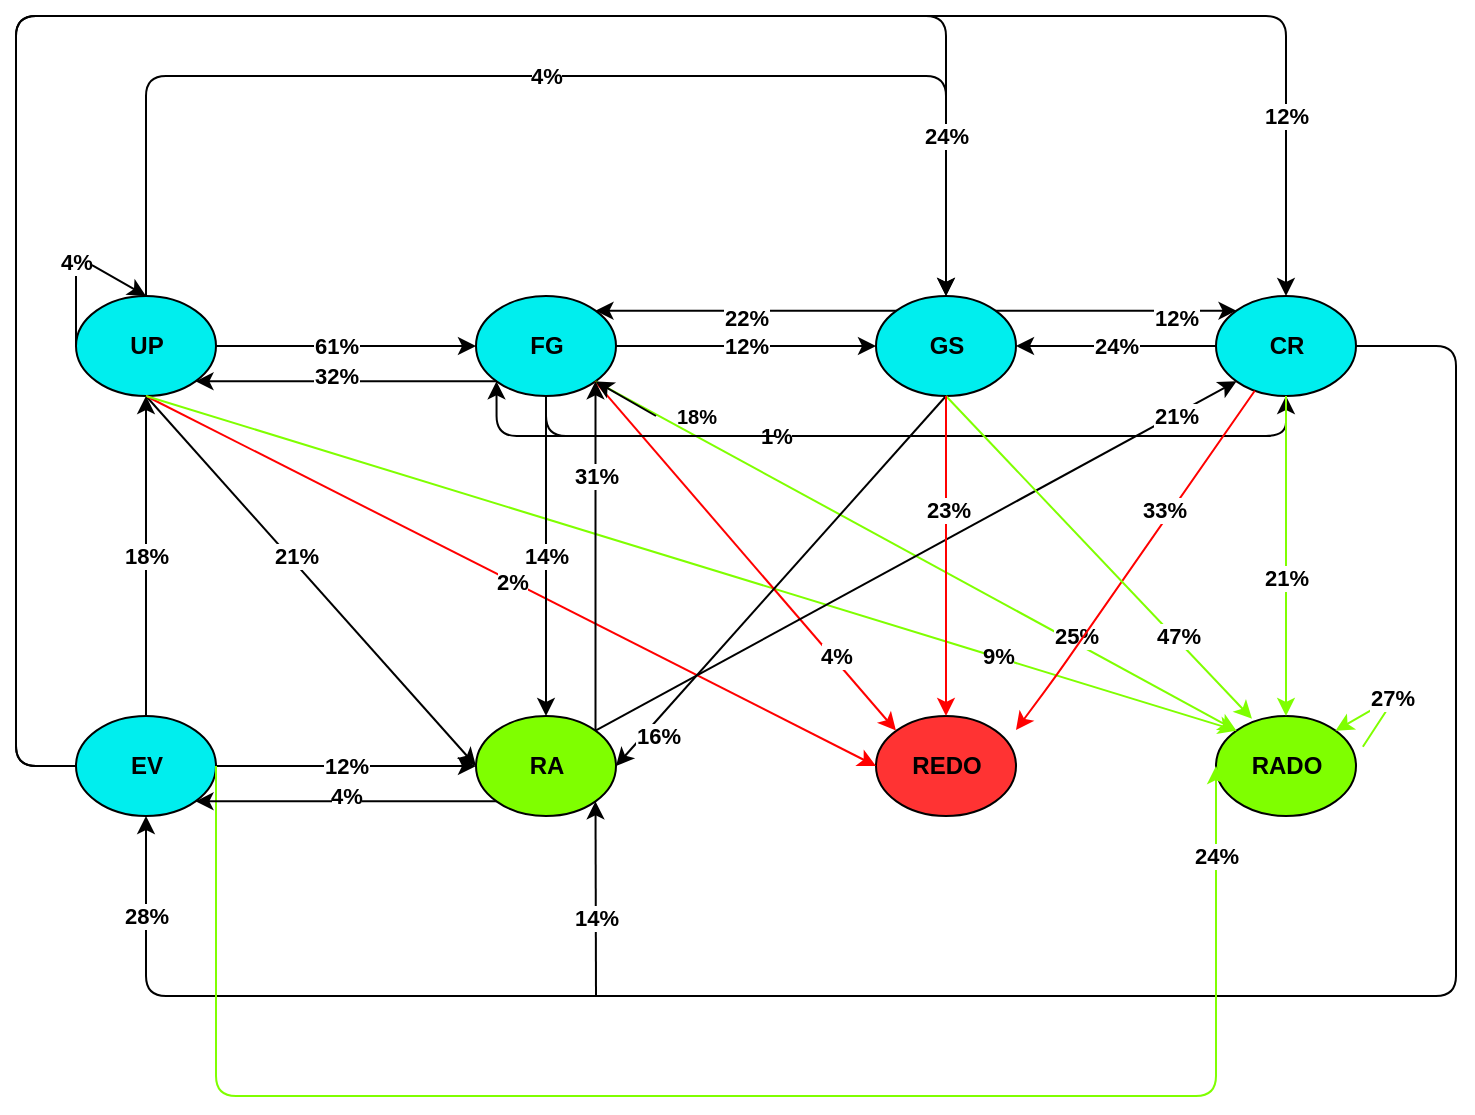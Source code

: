<mxfile version="14.6.13" type="device"><diagram id="k66WqXzWrrLq8ChdnLSJ" name="Page-1"><mxGraphModel dx="600" dy="679" grid="1" gridSize="10" guides="1" tooltips="1" connect="1" arrows="1" fold="1" page="1" pageScale="1" pageWidth="850" pageHeight="1100" math="0" shadow="0"><root><mxCell id="0"/><mxCell id="1" parent="0"/><mxCell id="Qp01JuyXtfRQO630HNN9-1" value="" style="ellipse;whiteSpace=wrap;html=1;fontStyle=1;fillColor=#00EEEE;" vertex="1" parent="1"><mxGeometry x="110" y="150" width="70" height="50" as="geometry"/></mxCell><mxCell id="Qp01JuyXtfRQO630HNN9-2" value="" style="ellipse;whiteSpace=wrap;html=1;fontStyle=1;fillColor=#00EEEE;" vertex="1" parent="1"><mxGeometry x="110" y="360" width="70" height="50" as="geometry"/></mxCell><mxCell id="Qp01JuyXtfRQO630HNN9-3" value="" style="ellipse;whiteSpace=wrap;html=1;fontStyle=1;fillColor=#FF3333;" vertex="1" parent="1"><mxGeometry x="510" y="360" width="70" height="50" as="geometry"/></mxCell><mxCell id="Qp01JuyXtfRQO630HNN9-4" value="" style="ellipse;whiteSpace=wrap;html=1;fontStyle=1;fillColor=#00EEEE;" vertex="1" parent="1"><mxGeometry x="510" y="150" width="70" height="50" as="geometry"/></mxCell><mxCell id="Qp01JuyXtfRQO630HNN9-5" value="" style="ellipse;whiteSpace=wrap;html=1;fontStyle=1;fillColor=#7FFF00;" vertex="1" parent="1"><mxGeometry x="310" y="360" width="70" height="50" as="geometry"/></mxCell><mxCell id="Qp01JuyXtfRQO630HNN9-6" value="" style="ellipse;whiteSpace=wrap;html=1;fontStyle=1;fillColor=#00EEEE;" vertex="1" parent="1"><mxGeometry x="310" y="150" width="70" height="50" as="geometry"/></mxCell><mxCell id="Qp01JuyXtfRQO630HNN9-7" value="" style="ellipse;whiteSpace=wrap;html=1;fontStyle=1;fillColor=#00EEEE;" vertex="1" parent="1"><mxGeometry x="680" y="150" width="70" height="50" as="geometry"/></mxCell><mxCell id="Qp01JuyXtfRQO630HNN9-8" value="" style="ellipse;whiteSpace=wrap;html=1;fontStyle=1;fillColor=#7FFF00;" vertex="1" parent="1"><mxGeometry x="680" y="360" width="70" height="50" as="geometry"/></mxCell><mxCell id="Qp01JuyXtfRQO630HNN9-9" value="&lt;span&gt;UP&lt;/span&gt;" style="text;html=1;resizable=0;autosize=1;align=center;verticalAlign=middle;points=[];fillColor=none;strokeColor=none;rounded=0;fontStyle=1" vertex="1" parent="1"><mxGeometry x="130" y="165" width="30" height="20" as="geometry"/></mxCell><mxCell id="Qp01JuyXtfRQO630HNN9-10" value="&lt;span&gt;FG&lt;/span&gt;" style="text;html=1;resizable=0;autosize=1;align=center;verticalAlign=middle;points=[];fillColor=none;strokeColor=none;rounded=0;fontStyle=1" vertex="1" parent="1"><mxGeometry x="330" y="165" width="30" height="20" as="geometry"/></mxCell><mxCell id="Qp01JuyXtfRQO630HNN9-11" value="&lt;span&gt;GS&lt;/span&gt;" style="text;html=1;align=center;verticalAlign=middle;resizable=0;points=[];autosize=1;strokeColor=none;fontStyle=1" vertex="1" parent="1"><mxGeometry x="530" y="165" width="30" height="20" as="geometry"/></mxCell><mxCell id="Qp01JuyXtfRQO630HNN9-12" value="&lt;span&gt;CR&lt;/span&gt;" style="text;html=1;align=center;verticalAlign=middle;resizable=0;points=[];autosize=1;strokeColor=none;fontStyle=1" vertex="1" parent="1"><mxGeometry x="700" y="165" width="30" height="20" as="geometry"/></mxCell><mxCell id="Qp01JuyXtfRQO630HNN9-13" value="&lt;span&gt;EV&lt;/span&gt;" style="text;html=1;align=center;verticalAlign=middle;resizable=0;points=[];autosize=1;strokeColor=none;fontStyle=1" vertex="1" parent="1"><mxGeometry x="130" y="375" width="30" height="20" as="geometry"/></mxCell><mxCell id="Qp01JuyXtfRQO630HNN9-14" value="&lt;span&gt;RA&lt;/span&gt;" style="text;html=1;align=center;verticalAlign=middle;resizable=0;points=[];autosize=1;strokeColor=none;fontStyle=1" vertex="1" parent="1"><mxGeometry x="330" y="375" width="30" height="20" as="geometry"/></mxCell><mxCell id="Qp01JuyXtfRQO630HNN9-15" value="&lt;span&gt;REDO&lt;/span&gt;" style="text;html=1;align=center;verticalAlign=middle;resizable=0;points=[];autosize=1;strokeColor=none;fontStyle=1" vertex="1" parent="1"><mxGeometry x="520" y="375" width="50" height="20" as="geometry"/></mxCell><mxCell id="Qp01JuyXtfRQO630HNN9-16" value="&lt;span&gt;RADO&lt;/span&gt;" style="text;html=1;align=center;verticalAlign=middle;resizable=0;points=[];autosize=1;strokeColor=none;fontStyle=1" vertex="1" parent="1"><mxGeometry x="690" y="375" width="50" height="20" as="geometry"/></mxCell><mxCell id="Qp01JuyXtfRQO630HNN9-17" value="" style="endArrow=classic;html=1;exitX=1;exitY=0.5;exitDx=0;exitDy=0;entryX=0;entryY=0.5;entryDx=0;entryDy=0;fontStyle=1" edge="1" parent="1" source="Qp01JuyXtfRQO630HNN9-1" target="Qp01JuyXtfRQO630HNN9-6"><mxGeometry relative="1" as="geometry"><mxPoint x="370" y="260" as="sourcePoint"/><mxPoint x="470" y="260" as="targetPoint"/></mxGeometry></mxCell><mxCell id="Qp01JuyXtfRQO630HNN9-18" value="&lt;span&gt;61%&lt;/span&gt;" style="edgeLabel;resizable=0;html=1;align=center;verticalAlign=middle;fontStyle=1" connectable="0" vertex="1" parent="Qp01JuyXtfRQO630HNN9-17"><mxGeometry relative="1" as="geometry"><mxPoint x="-5" as="offset"/></mxGeometry></mxCell><mxCell id="Qp01JuyXtfRQO630HNN9-19" value="" style="endArrow=classic;html=1;exitX=0.5;exitY=0;exitDx=0;exitDy=0;entryX=0.5;entryY=0;entryDx=0;entryDy=0;fontStyle=1" edge="1" parent="1" source="Qp01JuyXtfRQO630HNN9-1" target="Qp01JuyXtfRQO630HNN9-4"><mxGeometry relative="1" as="geometry"><mxPoint x="370" y="260" as="sourcePoint"/><mxPoint x="470" y="260" as="targetPoint"/><Array as="points"><mxPoint x="145" y="40"/><mxPoint x="545" y="40"/></Array></mxGeometry></mxCell><mxCell id="Qp01JuyXtfRQO630HNN9-20" value="&lt;span&gt;4%&lt;/span&gt;" style="edgeLabel;resizable=0;html=1;align=center;verticalAlign=middle;fontStyle=1" connectable="0" vertex="1" parent="Qp01JuyXtfRQO630HNN9-19"><mxGeometry relative="1" as="geometry"><mxPoint as="offset"/></mxGeometry></mxCell><mxCell id="Qp01JuyXtfRQO630HNN9-21" value="" style="endArrow=classic;html=1;exitX=0.5;exitY=1;exitDx=0;exitDy=0;entryX=0;entryY=0.5;entryDx=0;entryDy=0;fontStyle=1" edge="1" parent="1" source="Qp01JuyXtfRQO630HNN9-1" target="Qp01JuyXtfRQO630HNN9-5"><mxGeometry relative="1" as="geometry"><mxPoint x="370" y="260" as="sourcePoint"/><mxPoint x="470" y="260" as="targetPoint"/></mxGeometry></mxCell><mxCell id="Qp01JuyXtfRQO630HNN9-22" value="&lt;span&gt;21%&lt;/span&gt;" style="edgeLabel;resizable=0;html=1;align=center;verticalAlign=middle;fontStyle=1" connectable="0" vertex="1" parent="Qp01JuyXtfRQO630HNN9-21"><mxGeometry relative="1" as="geometry"><mxPoint x="-8" y="-13" as="offset"/></mxGeometry></mxCell><mxCell id="Qp01JuyXtfRQO630HNN9-23" value="" style="endArrow=classic;html=1;exitX=0.5;exitY=1;exitDx=0;exitDy=0;entryX=0;entryY=0.5;entryDx=0;entryDy=0;fontStyle=1;strokeColor=#FF0000;" edge="1" parent="1" source="Qp01JuyXtfRQO630HNN9-1" target="Qp01JuyXtfRQO630HNN9-3"><mxGeometry relative="1" as="geometry"><mxPoint x="370" y="260" as="sourcePoint"/><mxPoint x="470" y="260" as="targetPoint"/></mxGeometry></mxCell><mxCell id="Qp01JuyXtfRQO630HNN9-24" value="&lt;span&gt;2%&lt;/span&gt;" style="edgeLabel;resizable=0;html=1;align=center;verticalAlign=middle;fontStyle=1" connectable="0" vertex="1" parent="Qp01JuyXtfRQO630HNN9-23"><mxGeometry relative="1" as="geometry"/></mxCell><mxCell id="Qp01JuyXtfRQO630HNN9-25" value="" style="endArrow=classic;html=1;exitX=0.5;exitY=1;exitDx=0;exitDy=0;entryX=0;entryY=0;entryDx=0;entryDy=0;fontStyle=1;fillColor=#7FFF00;strokeColor=#7FFF00;" edge="1" parent="1" source="Qp01JuyXtfRQO630HNN9-1" target="Qp01JuyXtfRQO630HNN9-8"><mxGeometry relative="1" as="geometry"><mxPoint x="370" y="260" as="sourcePoint"/><mxPoint x="470" y="260" as="targetPoint"/></mxGeometry></mxCell><mxCell id="Qp01JuyXtfRQO630HNN9-26" value="&lt;span&gt;9%&lt;/span&gt;" style="edgeLabel;resizable=0;html=1;align=center;verticalAlign=middle;fontStyle=1" connectable="0" vertex="1" parent="Qp01JuyXtfRQO630HNN9-25"><mxGeometry relative="1" as="geometry"><mxPoint x="153" y="46" as="offset"/></mxGeometry></mxCell><mxCell id="Qp01JuyXtfRQO630HNN9-27" value="" style="endArrow=classic;html=1;exitX=0;exitY=1;exitDx=0;exitDy=0;entryX=1;entryY=1;entryDx=0;entryDy=0;fontStyle=1" edge="1" parent="1" source="Qp01JuyXtfRQO630HNN9-6" target="Qp01JuyXtfRQO630HNN9-1"><mxGeometry relative="1" as="geometry"><mxPoint x="370" y="260" as="sourcePoint"/><mxPoint x="470" y="260" as="targetPoint"/></mxGeometry></mxCell><mxCell id="Qp01JuyXtfRQO630HNN9-28" value="&lt;span&gt;32%&lt;/span&gt;" style="edgeLabel;resizable=0;html=1;align=center;verticalAlign=middle;fontStyle=1" connectable="0" vertex="1" parent="Qp01JuyXtfRQO630HNN9-27"><mxGeometry relative="1" as="geometry"><mxPoint x="-5" y="-3" as="offset"/></mxGeometry></mxCell><mxCell id="Qp01JuyXtfRQO630HNN9-29" value="" style="endArrow=classic;html=1;exitX=0.5;exitY=0;exitDx=0;exitDy=0;fontStyle=1" edge="1" parent="1" source="Qp01JuyXtfRQO630HNN9-6"><mxGeometry relative="1" as="geometry"><mxPoint x="370" y="260" as="sourcePoint"/><mxPoint x="345" y="150.0" as="targetPoint"/></mxGeometry></mxCell><mxCell id="Qp01JuyXtfRQO630HNN9-30" value="" style="endArrow=classic;html=1;exitX=0.5;exitY=1;exitDx=0;exitDy=0;fontStyle=1" edge="1" parent="1" source="Qp01JuyXtfRQO630HNN9-6"><mxGeometry relative="1" as="geometry"><mxPoint x="370" y="260" as="sourcePoint"/><mxPoint x="715" y="200.0" as="targetPoint"/><Array as="points"><mxPoint x="345" y="220"/><mxPoint x="715" y="220"/></Array></mxGeometry></mxCell><mxCell id="Qp01JuyXtfRQO630HNN9-31" value="&lt;span&gt;1%&lt;/span&gt;" style="edgeLabel;resizable=0;html=1;align=center;verticalAlign=middle;fontStyle=1" connectable="0" vertex="1" parent="Qp01JuyXtfRQO630HNN9-30"><mxGeometry relative="1" as="geometry"><mxPoint x="-70" as="offset"/></mxGeometry></mxCell><mxCell id="Qp01JuyXtfRQO630HNN9-34" value="" style="endArrow=classic;html=1;exitX=1;exitY=0.5;exitDx=0;exitDy=0;entryX=0;entryY=0.5;entryDx=0;entryDy=0;fontStyle=1" edge="1" parent="1" source="Qp01JuyXtfRQO630HNN9-6" target="Qp01JuyXtfRQO630HNN9-4"><mxGeometry relative="1" as="geometry"><mxPoint x="370" y="260" as="sourcePoint"/><mxPoint x="470" y="260" as="targetPoint"/></mxGeometry></mxCell><mxCell id="Qp01JuyXtfRQO630HNN9-35" value="&lt;span&gt;12%&lt;/span&gt;" style="edgeLabel;resizable=0;html=1;align=center;verticalAlign=middle;fontStyle=1" connectable="0" vertex="1" parent="Qp01JuyXtfRQO630HNN9-34"><mxGeometry relative="1" as="geometry"><mxPoint as="offset"/></mxGeometry></mxCell><mxCell id="Qp01JuyXtfRQO630HNN9-36" value="" style="endArrow=classic;html=1;exitX=0.5;exitY=1;exitDx=0;exitDy=0;entryX=0.5;entryY=0;entryDx=0;entryDy=0;fontStyle=1" edge="1" parent="1" source="Qp01JuyXtfRQO630HNN9-6" target="Qp01JuyXtfRQO630HNN9-5"><mxGeometry relative="1" as="geometry"><mxPoint x="370" y="260" as="sourcePoint"/><mxPoint x="470" y="260" as="targetPoint"/></mxGeometry></mxCell><mxCell id="Qp01JuyXtfRQO630HNN9-37" value="&lt;span&gt;14%&lt;/span&gt;" style="edgeLabel;resizable=0;html=1;align=center;verticalAlign=middle;fontStyle=1" connectable="0" vertex="1" parent="Qp01JuyXtfRQO630HNN9-36"><mxGeometry relative="1" as="geometry"><mxPoint as="offset"/></mxGeometry></mxCell><mxCell id="Qp01JuyXtfRQO630HNN9-38" value="" style="endArrow=classic;html=1;exitX=1;exitY=1;exitDx=0;exitDy=0;entryX=0;entryY=0;entryDx=0;entryDy=0;fontStyle=1;strokeColor=#FF0000;" edge="1" parent="1"><mxGeometry relative="1" as="geometry"><mxPoint x="369.499" y="192.678" as="sourcePoint"/><mxPoint x="520.001" y="367.322" as="targetPoint"/></mxGeometry></mxCell><mxCell id="Qp01JuyXtfRQO630HNN9-39" value="&lt;span&gt;4%&lt;/span&gt;" style="edgeLabel;resizable=0;html=1;align=center;verticalAlign=middle;fontStyle=1" connectable="0" vertex="1" parent="Qp01JuyXtfRQO630HNN9-38"><mxGeometry relative="1" as="geometry"><mxPoint x="45" y="50" as="offset"/></mxGeometry></mxCell><mxCell id="Qp01JuyXtfRQO630HNN9-40" value="" style="endArrow=classic;html=1;exitX=1;exitY=1;exitDx=0;exitDy=0;entryX=0;entryY=0;entryDx=0;entryDy=0;fontStyle=1;fillColor=#7FFF00;strokeColor=#7FFF00;" edge="1" parent="1" source="Qp01JuyXtfRQO630HNN9-6" target="Qp01JuyXtfRQO630HNN9-8"><mxGeometry relative="1" as="geometry"><mxPoint x="370" y="260" as="sourcePoint"/><mxPoint x="470" y="260" as="targetPoint"/></mxGeometry></mxCell><mxCell id="Qp01JuyXtfRQO630HNN9-41" value="&lt;span&gt;25%&lt;/span&gt;" style="edgeLabel;resizable=0;html=1;align=center;verticalAlign=middle;fontStyle=1" connectable="0" vertex="1" parent="Qp01JuyXtfRQO630HNN9-40"><mxGeometry relative="1" as="geometry"><mxPoint x="80" y="40" as="offset"/></mxGeometry></mxCell><mxCell id="Qp01JuyXtfRQO630HNN9-42" value="" style="endArrow=classic;html=1;exitX=0;exitY=0;exitDx=0;exitDy=0;entryX=1;entryY=0;entryDx=0;entryDy=0;fontStyle=1" edge="1" parent="1" source="Qp01JuyXtfRQO630HNN9-4" target="Qp01JuyXtfRQO630HNN9-6"><mxGeometry relative="1" as="geometry"><mxPoint x="370" y="260" as="sourcePoint"/><mxPoint x="470" y="260" as="targetPoint"/></mxGeometry></mxCell><mxCell id="Qp01JuyXtfRQO630HNN9-43" value="&lt;span&gt;22%&lt;/span&gt;" style="edgeLabel;resizable=0;html=1;align=center;verticalAlign=middle;fontStyle=1" connectable="0" vertex="1" parent="Qp01JuyXtfRQO630HNN9-42"><mxGeometry relative="1" as="geometry"><mxPoint y="3" as="offset"/></mxGeometry></mxCell><mxCell id="Qp01JuyXtfRQO630HNN9-44" value="" style="endArrow=classic;html=1;exitX=1;exitY=0;exitDx=0;exitDy=0;entryX=0;entryY=0;entryDx=0;entryDy=0;fontStyle=1" edge="1" parent="1" source="Qp01JuyXtfRQO630HNN9-4" target="Qp01JuyXtfRQO630HNN9-7"><mxGeometry relative="1" as="geometry"><mxPoint x="370" y="260" as="sourcePoint"/><mxPoint x="470" y="260" as="targetPoint"/></mxGeometry></mxCell><mxCell id="Qp01JuyXtfRQO630HNN9-45" value="&lt;span&gt;12%&lt;/span&gt;" style="edgeLabel;resizable=0;html=1;align=center;verticalAlign=middle;fontStyle=1" connectable="0" vertex="1" parent="Qp01JuyXtfRQO630HNN9-44"><mxGeometry relative="1" as="geometry"><mxPoint x="30" y="3" as="offset"/></mxGeometry></mxCell><mxCell id="Qp01JuyXtfRQO630HNN9-46" value="" style="edgeStyle=segmentEdgeStyle;endArrow=classic;html=1;entryX=0;entryY=1;entryDx=0;entryDy=0;fontStyle=1" edge="1" parent="1" target="Qp01JuyXtfRQO630HNN9-6"><mxGeometry width="50" height="50" relative="1" as="geometry"><mxPoint x="460" y="220" as="sourcePoint"/><mxPoint x="450" y="290" as="targetPoint"/></mxGeometry></mxCell><mxCell id="Qp01JuyXtfRQO630HNN9-47" value="" style="endArrow=classic;html=1;exitX=0;exitY=0.5;exitDx=0;exitDy=0;entryX=1;entryY=0.5;entryDx=0;entryDy=0;fontStyle=1" edge="1" parent="1" source="Qp01JuyXtfRQO630HNN9-7" target="Qp01JuyXtfRQO630HNN9-4"><mxGeometry relative="1" as="geometry"><mxPoint x="370" y="310" as="sourcePoint"/><mxPoint x="470" y="310" as="targetPoint"/></mxGeometry></mxCell><mxCell id="Qp01JuyXtfRQO630HNN9-48" value="&lt;span&gt;24%&lt;/span&gt;" style="edgeLabel;resizable=0;html=1;align=center;verticalAlign=middle;fontStyle=1" connectable="0" vertex="1" parent="Qp01JuyXtfRQO630HNN9-47"><mxGeometry relative="1" as="geometry"><mxPoint as="offset"/></mxGeometry></mxCell><mxCell id="Qp01JuyXtfRQO630HNN9-51" value="" style="endArrow=classic;html=1;exitX=1;exitY=0.5;exitDx=0;exitDy=0;entryX=0.5;entryY=1;entryDx=0;entryDy=0;fontStyle=1" edge="1" parent="1" source="Qp01JuyXtfRQO630HNN9-7" target="Qp01JuyXtfRQO630HNN9-2"><mxGeometry relative="1" as="geometry"><mxPoint x="370" y="310" as="sourcePoint"/><mxPoint x="140" y="420" as="targetPoint"/><Array as="points"><mxPoint x="800" y="175"/><mxPoint x="800" y="500"/><mxPoint x="145" y="500"/></Array></mxGeometry></mxCell><mxCell id="Qp01JuyXtfRQO630HNN9-52" value="&lt;span&gt;28%&lt;/span&gt;" style="edgeLabel;resizable=0;html=1;align=center;verticalAlign=middle;fontStyle=1" connectable="0" vertex="1" parent="Qp01JuyXtfRQO630HNN9-51"><mxGeometry relative="1" as="geometry"><mxPoint x="-470" y="-40" as="offset"/></mxGeometry></mxCell><mxCell id="Qp01JuyXtfRQO630HNN9-53" value="" style="endArrow=classic;html=1;entryX=1;entryY=1;entryDx=0;entryDy=0;fontStyle=1" edge="1" parent="1" target="Qp01JuyXtfRQO630HNN9-5"><mxGeometry relative="1" as="geometry"><mxPoint x="370" y="500" as="sourcePoint"/><mxPoint x="470" y="310" as="targetPoint"/><Array as="points"/></mxGeometry></mxCell><mxCell id="Qp01JuyXtfRQO630HNN9-54" value="&lt;span&gt;14%&lt;/span&gt;" style="edgeLabel;resizable=0;html=1;align=center;verticalAlign=middle;fontStyle=1" connectable="0" vertex="1" parent="Qp01JuyXtfRQO630HNN9-53"><mxGeometry relative="1" as="geometry"><mxPoint y="9" as="offset"/></mxGeometry></mxCell><mxCell id="Qp01JuyXtfRQO630HNN9-57" value="" style="endArrow=classic;html=1;exitX=0.5;exitY=0;exitDx=0;exitDy=0;entryX=0.5;entryY=1;entryDx=0;entryDy=0;fontStyle=1" edge="1" parent="1" source="Qp01JuyXtfRQO630HNN9-2" target="Qp01JuyXtfRQO630HNN9-1"><mxGeometry relative="1" as="geometry"><mxPoint x="370" y="310" as="sourcePoint"/><mxPoint x="470" y="310" as="targetPoint"/></mxGeometry></mxCell><mxCell id="Qp01JuyXtfRQO630HNN9-58" value="&lt;span&gt;18%&lt;/span&gt;" style="edgeLabel;resizable=0;html=1;align=center;verticalAlign=middle;fontStyle=1" connectable="0" vertex="1" parent="Qp01JuyXtfRQO630HNN9-57"><mxGeometry relative="1" as="geometry"><mxPoint as="offset"/></mxGeometry></mxCell><mxCell id="Qp01JuyXtfRQO630HNN9-59" value="" style="endArrow=classic;html=1;exitX=0;exitY=0.5;exitDx=0;exitDy=0;entryX=0.5;entryY=0;entryDx=0;entryDy=0;fontStyle=1" edge="1" parent="1" source="Qp01JuyXtfRQO630HNN9-2" target="Qp01JuyXtfRQO630HNN9-4"><mxGeometry relative="1" as="geometry"><mxPoint x="370" y="260" as="sourcePoint"/><mxPoint x="470" y="260" as="targetPoint"/><Array as="points"><mxPoint x="80" y="385"/><mxPoint x="80" y="10"/><mxPoint x="545" y="10"/></Array></mxGeometry></mxCell><mxCell id="Qp01JuyXtfRQO630HNN9-60" value="&lt;span&gt;24%&lt;/span&gt;" style="edgeLabel;resizable=0;html=1;align=center;verticalAlign=middle;fontStyle=1" connectable="0" vertex="1" parent="Qp01JuyXtfRQO630HNN9-59"><mxGeometry relative="1" as="geometry"><mxPoint x="365" y="60" as="offset"/></mxGeometry></mxCell><mxCell id="Qp01JuyXtfRQO630HNN9-61" value="" style="endArrow=classic;html=1;exitX=0;exitY=0.5;exitDx=0;exitDy=0;entryX=0.5;entryY=0;entryDx=0;entryDy=0;fontStyle=1" edge="1" parent="1" source="Qp01JuyXtfRQO630HNN9-2" target="Qp01JuyXtfRQO630HNN9-7"><mxGeometry relative="1" as="geometry"><mxPoint x="370" y="260" as="sourcePoint"/><mxPoint x="470" y="260" as="targetPoint"/><Array as="points"><mxPoint x="80" y="385"/><mxPoint x="80" y="10"/><mxPoint x="530" y="10"/><mxPoint x="510" y="10"/><mxPoint x="715" y="10"/></Array></mxGeometry></mxCell><mxCell id="Qp01JuyXtfRQO630HNN9-62" value="&lt;span&gt;12%&lt;/span&gt;" style="edgeLabel;resizable=0;html=1;align=center;verticalAlign=middle;fontStyle=1" connectable="0" vertex="1" parent="Qp01JuyXtfRQO630HNN9-61"><mxGeometry relative="1" as="geometry"><mxPoint x="430" y="50" as="offset"/></mxGeometry></mxCell><mxCell id="Qp01JuyXtfRQO630HNN9-65" value="" style="endArrow=classic;html=1;exitX=1;exitY=0.5;exitDx=0;exitDy=0;entryX=0;entryY=0.5;entryDx=0;entryDy=0;fontStyle=1" edge="1" parent="1" source="Qp01JuyXtfRQO630HNN9-2" target="Qp01JuyXtfRQO630HNN9-5"><mxGeometry relative="1" as="geometry"><mxPoint x="370" y="260" as="sourcePoint"/><mxPoint x="470" y="260" as="targetPoint"/></mxGeometry></mxCell><mxCell id="Qp01JuyXtfRQO630HNN9-66" value="&lt;span&gt;12%&lt;/span&gt;" style="edgeLabel;resizable=0;html=1;align=center;verticalAlign=middle;fontStyle=1" connectable="0" vertex="1" parent="Qp01JuyXtfRQO630HNN9-65"><mxGeometry relative="1" as="geometry"><mxPoint as="offset"/></mxGeometry></mxCell><mxCell id="Qp01JuyXtfRQO630HNN9-67" value="" style="endArrow=classic;html=1;exitX=1;exitY=0.5;exitDx=0;exitDy=0;entryX=0;entryY=0.5;entryDx=0;entryDy=0;fontStyle=1;strokeColor=#7FFF00;" edge="1" parent="1" source="Qp01JuyXtfRQO630HNN9-2" target="Qp01JuyXtfRQO630HNN9-8"><mxGeometry relative="1" as="geometry"><mxPoint x="370" y="260" as="sourcePoint"/><mxPoint x="470" y="260" as="targetPoint"/><Array as="points"><mxPoint x="180" y="550"/><mxPoint x="680" y="550"/></Array></mxGeometry></mxCell><mxCell id="Qp01JuyXtfRQO630HNN9-68" value="&lt;span&gt;24%&lt;/span&gt;" style="edgeLabel;resizable=0;html=1;align=center;verticalAlign=middle;fontStyle=1" connectable="0" vertex="1" parent="Qp01JuyXtfRQO630HNN9-67"><mxGeometry relative="1" as="geometry"><mxPoint x="250" y="-120" as="offset"/></mxGeometry></mxCell><mxCell id="Qp01JuyXtfRQO630HNN9-69" value="" style="endArrow=classic;html=1;exitX=1;exitY=0;exitDx=0;exitDy=0;entryX=1;entryY=1;entryDx=0;entryDy=0;fontStyle=1" edge="1" parent="1" source="Qp01JuyXtfRQO630HNN9-5" target="Qp01JuyXtfRQO630HNN9-6"><mxGeometry relative="1" as="geometry"><mxPoint x="370" y="260" as="sourcePoint"/><mxPoint x="470" y="260" as="targetPoint"/></mxGeometry></mxCell><mxCell id="Qp01JuyXtfRQO630HNN9-70" value="&lt;span&gt;31%&lt;/span&gt;" style="edgeLabel;resizable=0;html=1;align=center;verticalAlign=middle;fontStyle=1" connectable="0" vertex="1" parent="Qp01JuyXtfRQO630HNN9-69"><mxGeometry relative="1" as="geometry"><mxPoint y="-40" as="offset"/></mxGeometry></mxCell><mxCell id="Qp01JuyXtfRQO630HNN9-71" value="" style="endArrow=classic;html=1;exitX=1;exitY=0;exitDx=0;exitDy=0;entryX=0;entryY=1;entryDx=0;entryDy=0;fontStyle=1" edge="1" parent="1" source="Qp01JuyXtfRQO630HNN9-5" target="Qp01JuyXtfRQO630HNN9-7"><mxGeometry relative="1" as="geometry"><mxPoint x="370" y="260" as="sourcePoint"/><mxPoint x="470" y="260" as="targetPoint"/></mxGeometry></mxCell><mxCell id="Qp01JuyXtfRQO630HNN9-72" value="&lt;span&gt;21%&lt;/span&gt;" style="edgeLabel;resizable=0;html=1;align=center;verticalAlign=middle;fontStyle=1" connectable="0" vertex="1" parent="Qp01JuyXtfRQO630HNN9-71"><mxGeometry relative="1" as="geometry"><mxPoint x="130" y="-70" as="offset"/></mxGeometry></mxCell><mxCell id="Qp01JuyXtfRQO630HNN9-73" value="" style="endArrow=classic;html=1;exitX=0;exitY=1;exitDx=0;exitDy=0;entryX=1;entryY=1;entryDx=0;entryDy=0;fontStyle=1" edge="1" parent="1" source="Qp01JuyXtfRQO630HNN9-5" target="Qp01JuyXtfRQO630HNN9-2"><mxGeometry relative="1" as="geometry"><mxPoint x="370" y="260" as="sourcePoint"/><mxPoint x="470" y="260" as="targetPoint"/></mxGeometry></mxCell><mxCell id="Qp01JuyXtfRQO630HNN9-74" value="&lt;span&gt;4%&lt;/span&gt;" style="edgeLabel;resizable=0;html=1;align=center;verticalAlign=middle;fontStyle=1" connectable="0" vertex="1" parent="Qp01JuyXtfRQO630HNN9-73"><mxGeometry relative="1" as="geometry"><mxPoint y="-3" as="offset"/></mxGeometry></mxCell><mxCell id="Qp01JuyXtfRQO630HNN9-79" value="" style="endArrow=classic;html=1;fontStyle=1;strokeColor=#FF0000;" edge="1" parent="1" source="Qp01JuyXtfRQO630HNN9-7"><mxGeometry relative="1" as="geometry"><mxPoint x="370" y="320" as="sourcePoint"/><mxPoint x="580" y="367" as="targetPoint"/><Array as="points"><mxPoint x="600" y="340"/></Array></mxGeometry></mxCell><mxCell id="Qp01JuyXtfRQO630HNN9-80" value="&lt;span&gt;33%&lt;/span&gt;" style="edgeLabel;resizable=0;html=1;align=center;verticalAlign=middle;fontStyle=1" connectable="0" vertex="1" parent="Qp01JuyXtfRQO630HNN9-79"><mxGeometry relative="1" as="geometry"><mxPoint x="14" y="-26" as="offset"/></mxGeometry></mxCell><mxCell id="Qp01JuyXtfRQO630HNN9-81" value="" style="endArrow=classic;html=1;exitX=0;exitY=0.5;exitDx=0;exitDy=0;entryX=0.5;entryY=0;entryDx=0;entryDy=0;" edge="1" parent="1" source="Qp01JuyXtfRQO630HNN9-1" target="Qp01JuyXtfRQO630HNN9-1"><mxGeometry relative="1" as="geometry"><mxPoint x="370" y="300" as="sourcePoint"/><mxPoint x="470" y="300" as="targetPoint"/><Array as="points"><mxPoint x="110" y="130"/></Array></mxGeometry></mxCell><mxCell id="Qp01JuyXtfRQO630HNN9-82" value="&lt;b&gt;4%&lt;/b&gt;" style="edgeLabel;resizable=0;html=1;align=center;verticalAlign=middle;" connectable="0" vertex="1" parent="Qp01JuyXtfRQO630HNN9-81"><mxGeometry relative="1" as="geometry"/></mxCell><mxCell id="Qp01JuyXtfRQO630HNN9-85" value="" style="endArrow=classic;html=1;exitX=0.5;exitY=1;exitDx=0;exitDy=0;entryX=1;entryY=0.5;entryDx=0;entryDy=0;" edge="1" parent="1" source="Qp01JuyXtfRQO630HNN9-4" target="Qp01JuyXtfRQO630HNN9-5"><mxGeometry relative="1" as="geometry"><mxPoint x="370" y="300" as="sourcePoint"/><mxPoint x="470" y="300" as="targetPoint"/></mxGeometry></mxCell><mxCell id="Qp01JuyXtfRQO630HNN9-86" value="&lt;b&gt;16%&lt;/b&gt;" style="edgeLabel;resizable=0;html=1;align=center;verticalAlign=middle;" connectable="0" vertex="1" parent="Qp01JuyXtfRQO630HNN9-85"><mxGeometry relative="1" as="geometry"><mxPoint x="-62" y="77" as="offset"/></mxGeometry></mxCell><mxCell id="Qp01JuyXtfRQO630HNN9-87" value="" style="endArrow=classic;html=1;exitX=0.5;exitY=1;exitDx=0;exitDy=0;entryX=0.257;entryY=0.028;entryDx=0;entryDy=0;entryPerimeter=0;fillColor=#7FFF00;strokeColor=#7FFF00;" edge="1" parent="1" source="Qp01JuyXtfRQO630HNN9-4" target="Qp01JuyXtfRQO630HNN9-8"><mxGeometry relative="1" as="geometry"><mxPoint x="370" y="300" as="sourcePoint"/><mxPoint x="470" y="300" as="targetPoint"/></mxGeometry></mxCell><mxCell id="Qp01JuyXtfRQO630HNN9-88" value="&lt;b&gt;47%&lt;/b&gt;" style="edgeLabel;resizable=0;html=1;align=center;verticalAlign=middle;" connectable="0" vertex="1" parent="Qp01JuyXtfRQO630HNN9-87"><mxGeometry relative="1" as="geometry"><mxPoint x="39" y="39" as="offset"/></mxGeometry></mxCell><mxCell id="Qp01JuyXtfRQO630HNN9-93" value="" style="endArrow=classic;html=1;entryX=1;entryY=1;entryDx=0;entryDy=0;" edge="1" parent="1" target="Qp01JuyXtfRQO630HNN9-6"><mxGeometry width="50" height="50" relative="1" as="geometry"><mxPoint x="400" y="210.0" as="sourcePoint"/><mxPoint x="450" y="270" as="targetPoint"/></mxGeometry></mxCell><mxCell id="Qp01JuyXtfRQO630HNN9-94" value="&lt;b&gt;&lt;font style=&quot;font-size: 10px&quot;&gt;18%&lt;/font&gt;&lt;/b&gt;" style="text;html=1;align=center;verticalAlign=middle;resizable=0;points=[];autosize=1;strokeColor=none;" vertex="1" parent="1"><mxGeometry x="400" y="200" width="40" height="20" as="geometry"/></mxCell><mxCell id="Qp01JuyXtfRQO630HNN9-95" value="" style="endArrow=classic;html=1;strokeColor=#7FFF00;fillColor=#7FFF00;exitX=0.5;exitY=1;exitDx=0;exitDy=0;entryX=0.5;entryY=0;entryDx=0;entryDy=0;" edge="1" parent="1" source="Qp01JuyXtfRQO630HNN9-7" target="Qp01JuyXtfRQO630HNN9-8"><mxGeometry width="50" height="50" relative="1" as="geometry"><mxPoint x="400" y="310" as="sourcePoint"/><mxPoint x="450" y="260" as="targetPoint"/></mxGeometry></mxCell><mxCell id="Qp01JuyXtfRQO630HNN9-96" value="&lt;b&gt;21%&lt;/b&gt;" style="edgeLabel;html=1;align=center;verticalAlign=middle;resizable=0;points=[];" vertex="1" connectable="0" parent="Qp01JuyXtfRQO630HNN9-95"><mxGeometry x="0.133" relative="1" as="geometry"><mxPoint as="offset"/></mxGeometry></mxCell><mxCell id="Qp01JuyXtfRQO630HNN9-97" value="" style="endArrow=classic;html=1;strokeColor=#FF0000;fillColor=#7FFF00;exitX=0.5;exitY=1;exitDx=0;exitDy=0;entryX=0.5;entryY=0;entryDx=0;entryDy=0;" edge="1" parent="1" source="Qp01JuyXtfRQO630HNN9-4" target="Qp01JuyXtfRQO630HNN9-3"><mxGeometry width="50" height="50" relative="1" as="geometry"><mxPoint x="400" y="310" as="sourcePoint"/><mxPoint x="450" y="260" as="targetPoint"/></mxGeometry></mxCell><mxCell id="Qp01JuyXtfRQO630HNN9-98" value="&lt;b&gt;23%&lt;/b&gt;" style="edgeLabel;html=1;align=center;verticalAlign=middle;resizable=0;points=[];" vertex="1" connectable="0" parent="Qp01JuyXtfRQO630HNN9-97"><mxGeometry x="-0.292" y="1" relative="1" as="geometry"><mxPoint as="offset"/></mxGeometry></mxCell><mxCell id="Qp01JuyXtfRQO630HNN9-101" value="" style="endArrow=classic;html=1;exitX=1.049;exitY=0.307;exitDx=0;exitDy=0;entryX=1;entryY=0;entryDx=0;entryDy=0;exitPerimeter=0;strokeColor=#7FFF00;" edge="1" parent="1" source="Qp01JuyXtfRQO630HNN9-8" target="Qp01JuyXtfRQO630HNN9-8"><mxGeometry relative="1" as="geometry"><mxPoint x="120" y="185" as="sourcePoint"/><mxPoint x="155" y="160" as="targetPoint"/><Array as="points"><mxPoint x="770" y="350"/></Array></mxGeometry></mxCell><mxCell id="Qp01JuyXtfRQO630HNN9-102" value="&lt;b&gt;27%&lt;/b&gt;" style="edgeLabel;resizable=0;html=1;align=center;verticalAlign=middle;" connectable="0" vertex="1" parent="Qp01JuyXtfRQO630HNN9-101"><mxGeometry relative="1" as="geometry"/></mxCell></root></mxGraphModel></diagram></mxfile>
